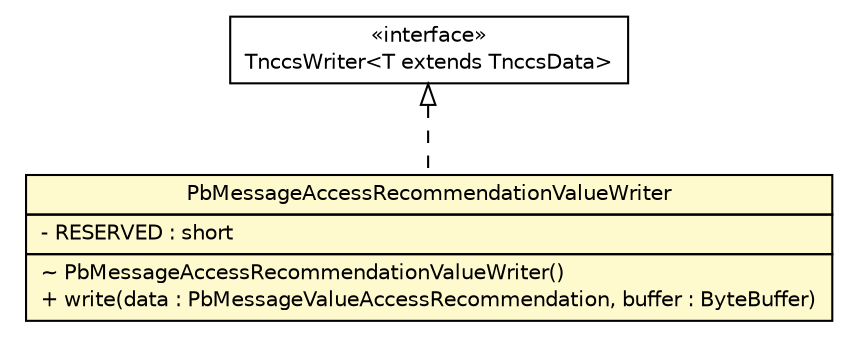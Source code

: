 #!/usr/local/bin/dot
#
# Class diagram 
# Generated by UMLGraph version R5_6 (http://www.umlgraph.org/)
#

digraph G {
	edge [fontname="Helvetica",fontsize=10,labelfontname="Helvetica",labelfontsize=10];
	node [fontname="Helvetica",fontsize=10,shape=plaintext];
	nodesep=0.25;
	ranksep=0.5;
	// de.hsbremen.tc.tnc.message.tnccs.serialize.bytebuffer.TnccsWriter<T extends de.hsbremen.tc.tnc.message.tnccs.TnccsData>
	c98261 [label=<<table title="de.hsbremen.tc.tnc.message.tnccs.serialize.bytebuffer.TnccsWriter" border="0" cellborder="1" cellspacing="0" cellpadding="2" port="p" href="../../../../../../../de/hsbremen/tc/tnc/message/tnccs/serialize/bytebuffer/TnccsWriter.html">
		<tr><td><table border="0" cellspacing="0" cellpadding="1">
<tr><td align="center" balign="center"> &#171;interface&#187; </td></tr>
<tr><td align="center" balign="center"> TnccsWriter&lt;T extends TnccsData&gt; </td></tr>
		</table></td></tr>
		</table>>, URL="../../../../../../../de/hsbremen/tc/tnc/message/tnccs/serialize/bytebuffer/TnccsWriter.html", fontname="Helvetica", fontcolor="black", fontsize=10.0];
	// org.ietf.nea.pb.serialize.writer.bytebuffer.PbMessageAccessRecommendationValueWriter
	c98556 [label=<<table title="org.ietf.nea.pb.serialize.writer.bytebuffer.PbMessageAccessRecommendationValueWriter" border="0" cellborder="1" cellspacing="0" cellpadding="2" port="p" bgcolor="lemonChiffon" href="./PbMessageAccessRecommendationValueWriter.html">
		<tr><td><table border="0" cellspacing="0" cellpadding="1">
<tr><td align="center" balign="center"> PbMessageAccessRecommendationValueWriter </td></tr>
		</table></td></tr>
		<tr><td><table border="0" cellspacing="0" cellpadding="1">
<tr><td align="left" balign="left"> - RESERVED : short </td></tr>
		</table></td></tr>
		<tr><td><table border="0" cellspacing="0" cellpadding="1">
<tr><td align="left" balign="left"> ~ PbMessageAccessRecommendationValueWriter() </td></tr>
<tr><td align="left" balign="left"> + write(data : PbMessageValueAccessRecommendation, buffer : ByteBuffer) </td></tr>
		</table></td></tr>
		</table>>, URL="./PbMessageAccessRecommendationValueWriter.html", fontname="Helvetica", fontcolor="black", fontsize=10.0];
	//org.ietf.nea.pb.serialize.writer.bytebuffer.PbMessageAccessRecommendationValueWriter implements de.hsbremen.tc.tnc.message.tnccs.serialize.bytebuffer.TnccsWriter<T extends de.hsbremen.tc.tnc.message.tnccs.TnccsData>
	c98261:p -> c98556:p [dir=back,arrowtail=empty,style=dashed];
}

